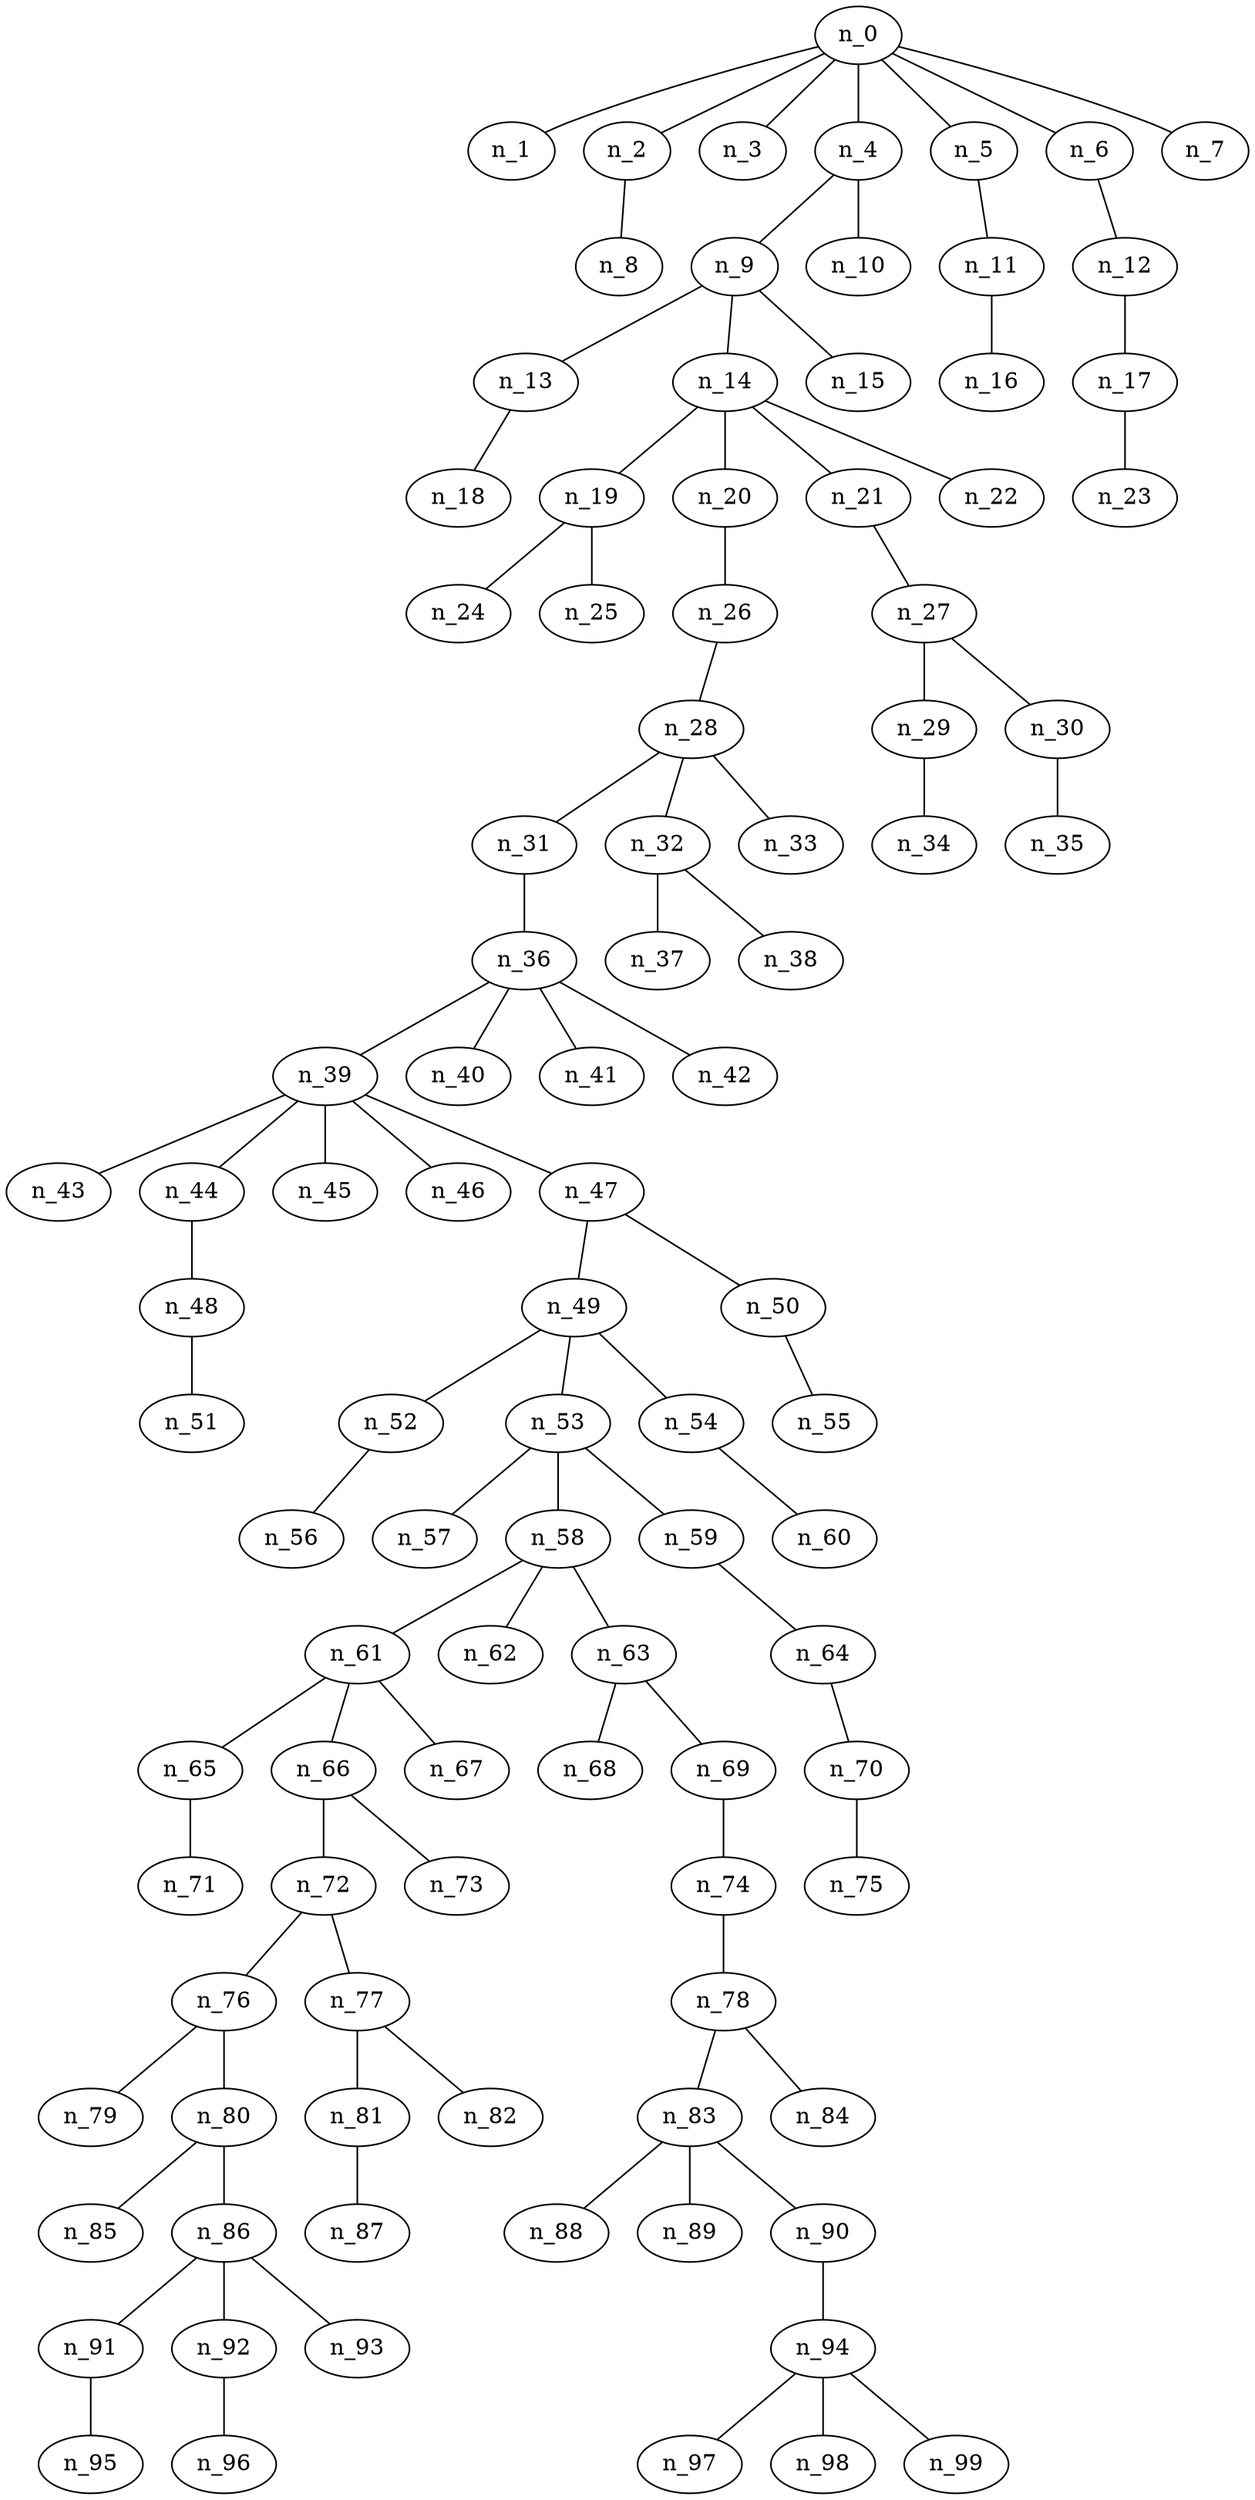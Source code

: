 graph grafoBarabasi_100_7_BFS  {
n_0;
n_1;
n_2;
n_3;
n_4;
n_5;
n_6;
n_7;
n_8;
n_9;
n_10;
n_11;
n_12;
n_13;
n_14;
n_15;
n_16;
n_17;
n_18;
n_19;
n_20;
n_21;
n_22;
n_23;
n_24;
n_25;
n_26;
n_27;
n_28;
n_29;
n_30;
n_31;
n_32;
n_33;
n_34;
n_35;
n_36;
n_37;
n_38;
n_39;
n_40;
n_41;
n_42;
n_43;
n_44;
n_45;
n_46;
n_47;
n_48;
n_49;
n_50;
n_51;
n_52;
n_53;
n_54;
n_55;
n_56;
n_57;
n_58;
n_59;
n_60;
n_61;
n_62;
n_63;
n_64;
n_65;
n_66;
n_67;
n_68;
n_69;
n_70;
n_71;
n_72;
n_73;
n_74;
n_75;
n_76;
n_77;
n_78;
n_79;
n_80;
n_81;
n_82;
n_83;
n_84;
n_85;
n_86;
n_87;
n_88;
n_89;
n_90;
n_91;
n_92;
n_93;
n_94;
n_95;
n_96;
n_97;
n_98;
n_99;
n_0 -- n_1;
n_0 -- n_2;
n_0 -- n_3;
n_0 -- n_4;
n_0 -- n_5;
n_0 -- n_6;
n_0 -- n_7;
n_2 -- n_8;
n_4 -- n_9;
n_4 -- n_10;
n_5 -- n_11;
n_6 -- n_12;
n_9 -- n_13;
n_9 -- n_14;
n_9 -- n_15;
n_11 -- n_16;
n_12 -- n_17;
n_13 -- n_18;
n_14 -- n_19;
n_14 -- n_20;
n_14 -- n_21;
n_14 -- n_22;
n_17 -- n_23;
n_19 -- n_24;
n_19 -- n_25;
n_20 -- n_26;
n_21 -- n_27;
n_26 -- n_28;
n_27 -- n_29;
n_27 -- n_30;
n_28 -- n_31;
n_28 -- n_32;
n_28 -- n_33;
n_29 -- n_34;
n_30 -- n_35;
n_31 -- n_36;
n_32 -- n_37;
n_32 -- n_38;
n_36 -- n_39;
n_36 -- n_40;
n_36 -- n_41;
n_36 -- n_42;
n_39 -- n_43;
n_39 -- n_44;
n_39 -- n_45;
n_39 -- n_46;
n_39 -- n_47;
n_44 -- n_48;
n_47 -- n_49;
n_47 -- n_50;
n_48 -- n_51;
n_49 -- n_52;
n_49 -- n_53;
n_49 -- n_54;
n_50 -- n_55;
n_52 -- n_56;
n_53 -- n_57;
n_53 -- n_58;
n_53 -- n_59;
n_54 -- n_60;
n_58 -- n_61;
n_58 -- n_62;
n_58 -- n_63;
n_59 -- n_64;
n_61 -- n_65;
n_61 -- n_66;
n_61 -- n_67;
n_63 -- n_68;
n_63 -- n_69;
n_64 -- n_70;
n_65 -- n_71;
n_66 -- n_72;
n_66 -- n_73;
n_69 -- n_74;
n_70 -- n_75;
n_72 -- n_76;
n_72 -- n_77;
n_74 -- n_78;
n_76 -- n_79;
n_76 -- n_80;
n_77 -- n_81;
n_77 -- n_82;
n_78 -- n_83;
n_78 -- n_84;
n_80 -- n_85;
n_80 -- n_86;
n_81 -- n_87;
n_83 -- n_88;
n_83 -- n_89;
n_83 -- n_90;
n_86 -- n_91;
n_86 -- n_92;
n_86 -- n_93;
n_90 -- n_94;
n_91 -- n_95;
n_92 -- n_96;
n_94 -- n_97;
n_94 -- n_98;
n_94 -- n_99;
}